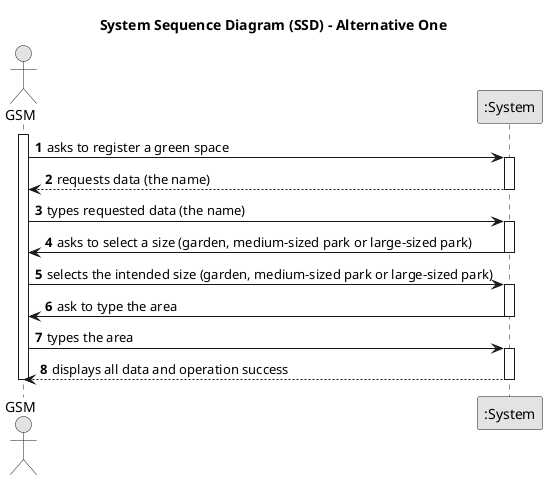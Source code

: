 @startuml
skinparam monochrome true
skinparam packageStyle rectangle
skinparam shadowing false

title System Sequence Diagram (SSD) - Alternative One

autonumber

actor "GSM" as GSM
participant ":System" as System
activate GSM
    GSM -> System : asks to register a green space
    activate System
        System --> GSM : requests data (the name)
        deactivate System
    GSM -> System : types requested data (the name)
    activate System
        System -> GSM : asks to select a size (garden, medium-sized park or large-sized park)
        deactivate System
    GSM -> System : selects the intended size (garden, medium-sized park or large-sized park)
    activate System
    System -> GSM : ask to type the area
       deactivate System
    GSM -> System : types the area
    activate System
           System --> GSM : displays all data and operation success
           deactivate System
deactivate GSM

@enduml